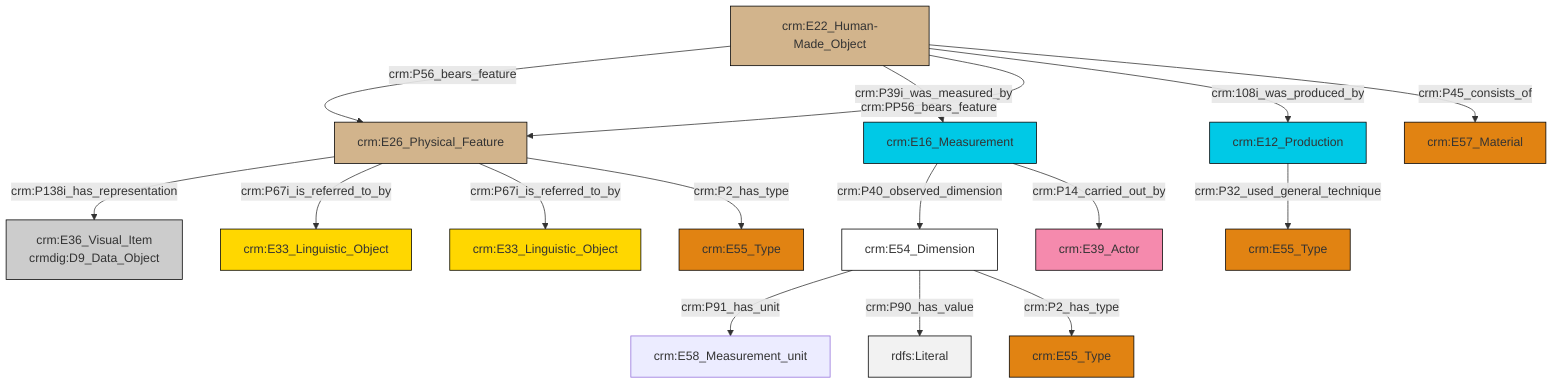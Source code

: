 graph TD
classDef Literal fill:#f2f2f2,stroke:#000000;
classDef CRM_Entity fill:#FFFFFF,stroke:#000000;
classDef Temporal_Entity fill:#00C9E6, stroke:#000000;
classDef Type fill:#E18312, stroke:#000000;
classDef Time-Span fill:#2C9C91, stroke:#000000;
classDef Appellation fill:#FFEB7F, stroke:#000000;
classDef Place fill:#008836, stroke:#000000;
classDef Persistent_Item fill:#B266B2, stroke:#000000;
classDef Conceptual_Object fill:#FFD700, stroke:#000000;
classDef Physical_Thing fill:#D2B48C, stroke:#000000;
classDef Actor fill:#f58aad, stroke:#000000;
classDef PC_Classes fill:#4ce600, stroke:#000000;
classDef Multi fill:#cccccc,stroke:#000000;

4["crm:E12_Production"]:::Temporal_Entity -->|crm:P32_used_general_technique| 5["crm:E55_Type"]:::Type
8["crm:E22_Human-Made_Object"]:::Physical_Thing -->|crm:P56_bears_feature| 9["crm:E26_Physical_Feature"]:::Physical_Thing
10["crm:E16_Measurement"]:::Temporal_Entity -->|crm:P40_observed_dimension| 11["crm:E54_Dimension"]:::CRM_Entity
10["crm:E16_Measurement"]:::Temporal_Entity -->|crm:P14_carried_out_by| 13["crm:E39_Actor"]:::Actor
8["crm:E22_Human-Made_Object"]:::Physical_Thing -->|crm:P39i_was_measured_by| 10["crm:E16_Measurement"]:::Temporal_Entity
9["crm:E26_Physical_Feature"]:::Physical_Thing -->|crm:P138i_has_representation| 0["crm:E36_Visual_Item<br>crmdig:D9_Data_Object"]:::Multi
9["crm:E26_Physical_Feature"]:::Physical_Thing -->|crm:P67i_is_referred_to_by| 16["crm:E33_Linguistic_Object"]:::Conceptual_Object
11["crm:E54_Dimension"]:::CRM_Entity -->|crm:P91_has_unit| 2["crm:E58_Measurement_unit"]:::Default
9["crm:E26_Physical_Feature"]:::Physical_Thing -->|crm:P67i_is_referred_to_by| 17["crm:E33_Linguistic_Object"]:::Conceptual_Object
8["crm:E22_Human-Made_Object"]:::Physical_Thing -->|crm:PP56_bears_feature| 9["crm:E26_Physical_Feature"]:::Physical_Thing
11["crm:E54_Dimension"]:::CRM_Entity -->|crm:P90_has_value| 21[rdfs:Literal]:::Literal
9["crm:E26_Physical_Feature"]:::Physical_Thing -->|crm:P2_has_type| 6["crm:E55_Type"]:::Type
11["crm:E54_Dimension"]:::CRM_Entity -->|crm:P2_has_type| 22["crm:E55_Type"]:::Type
8["crm:E22_Human-Made_Object"]:::Physical_Thing -->|crm:108i_was_produced_by| 4["crm:E12_Production"]:::Temporal_Entity
8["crm:E22_Human-Made_Object"]:::Physical_Thing -->|crm:P45_consists_of| 25["crm:E57_Material"]:::Type